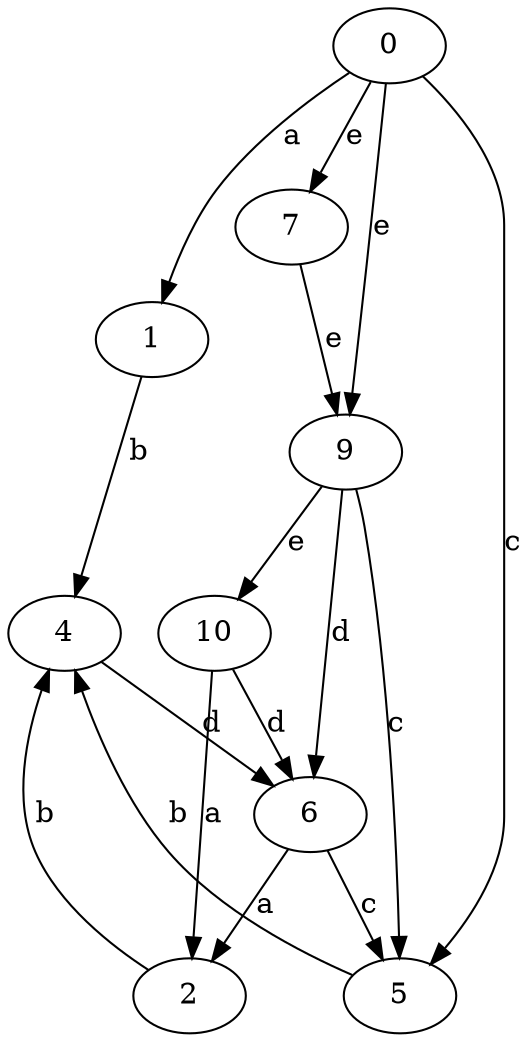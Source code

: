 strict digraph  {
0;
1;
2;
4;
5;
6;
7;
9;
10;
0 -> 1  [label=a];
0 -> 5  [label=c];
0 -> 7  [label=e];
0 -> 9  [label=e];
1 -> 4  [label=b];
2 -> 4  [label=b];
4 -> 6  [label=d];
5 -> 4  [label=b];
6 -> 2  [label=a];
6 -> 5  [label=c];
7 -> 9  [label=e];
9 -> 5  [label=c];
9 -> 6  [label=d];
9 -> 10  [label=e];
10 -> 2  [label=a];
10 -> 6  [label=d];
}
